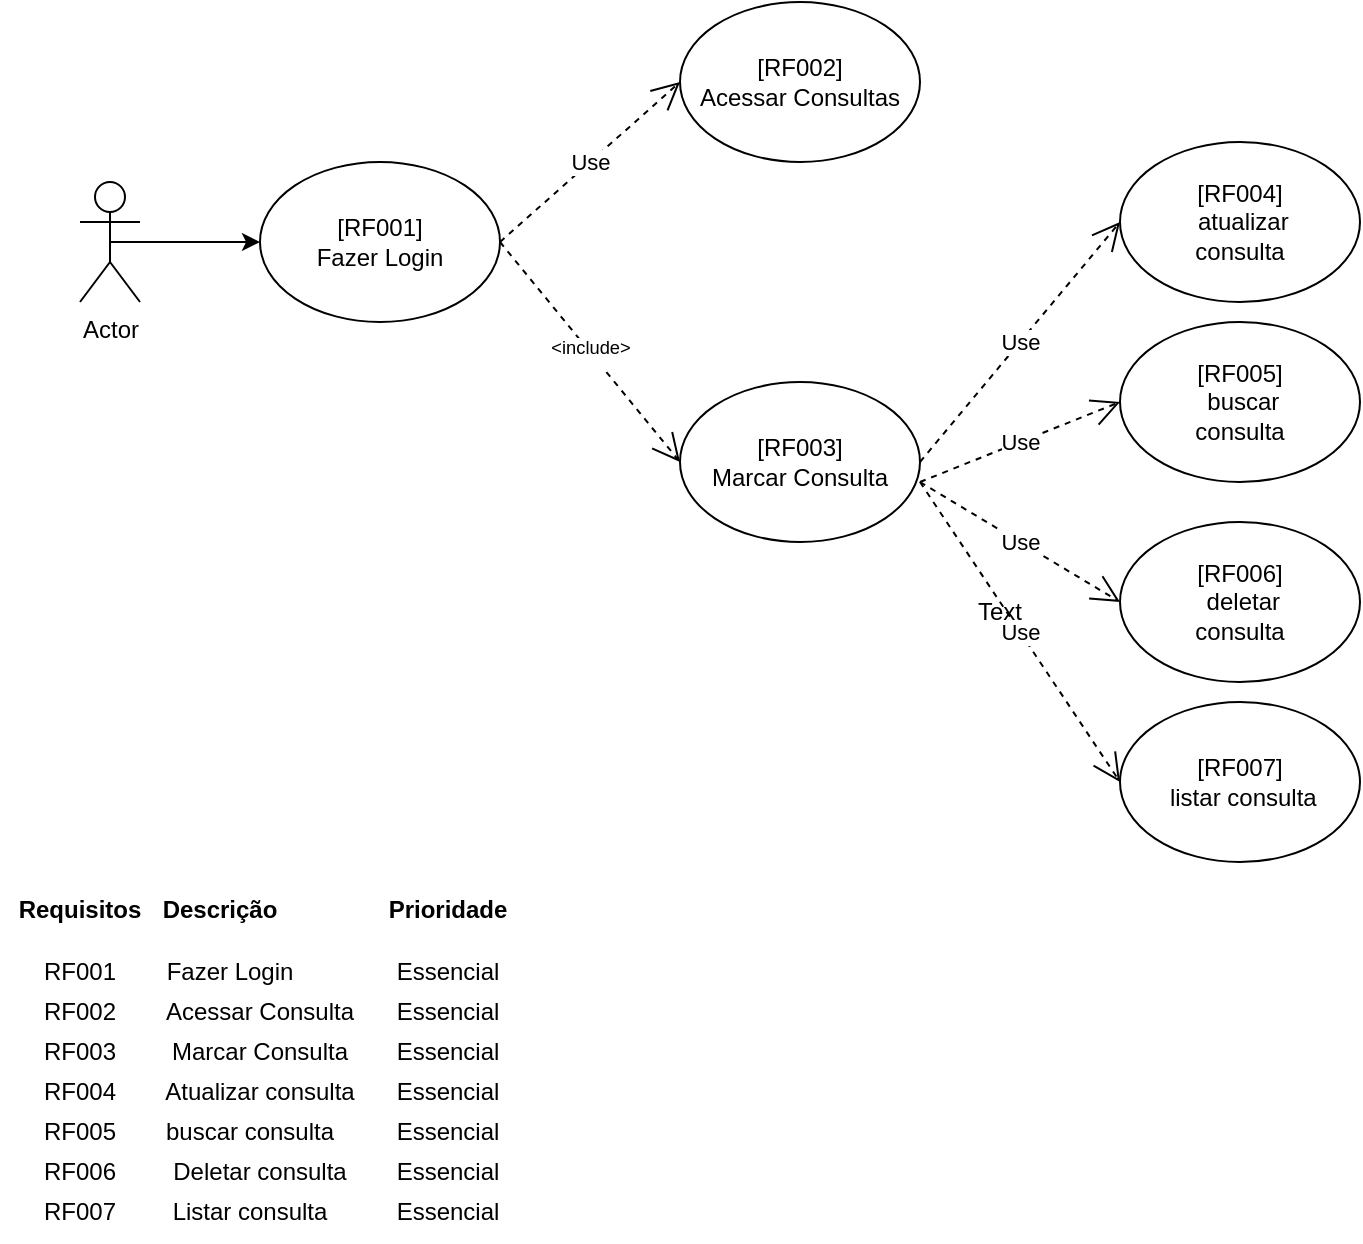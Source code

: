 <mxfile version="18.1.3" type="device"><diagram id="q2nhp93IHgiudmOWzLmR" name="Page-1"><mxGraphModel dx="1422" dy="836" grid="1" gridSize="10" guides="1" tooltips="1" connect="1" arrows="1" fold="1" page="1" pageScale="1" pageWidth="827" pageHeight="1169" math="0" shadow="0"><root><mxCell id="0"/><mxCell id="1" parent="0"/><mxCell id="gcobEzMLARREIhkIhPVs-6" style="edgeStyle=orthogonalEdgeStyle;rounded=0;orthogonalLoop=1;jettySize=auto;html=1;exitX=0.5;exitY=0.5;exitDx=0;exitDy=0;exitPerimeter=0;" edge="1" parent="1" source="gcobEzMLARREIhkIhPVs-1" target="gcobEzMLARREIhkIhPVs-2"><mxGeometry relative="1" as="geometry"/></mxCell><mxCell id="gcobEzMLARREIhkIhPVs-1" value="Actor" style="shape=umlActor;verticalLabelPosition=bottom;verticalAlign=top;html=1;outlineConnect=0;" vertex="1" parent="1"><mxGeometry x="60" y="290" width="30" height="60" as="geometry"/></mxCell><mxCell id="gcobEzMLARREIhkIhPVs-2" value="[RF001]&lt;br&gt;Fazer Login" style="ellipse;whiteSpace=wrap;html=1;" vertex="1" parent="1"><mxGeometry x="150" y="280" width="120" height="80" as="geometry"/></mxCell><mxCell id="gcobEzMLARREIhkIhPVs-7" value="[RF002]&lt;br&gt;Acessar Consultas" style="ellipse;whiteSpace=wrap;html=1;" vertex="1" parent="1"><mxGeometry x="360" y="200" width="120" height="80" as="geometry"/></mxCell><mxCell id="gcobEzMLARREIhkIhPVs-8" value="[RF003]&lt;br&gt;Marcar Consulta" style="ellipse;whiteSpace=wrap;html=1;" vertex="1" parent="1"><mxGeometry x="360" y="390" width="120" height="80" as="geometry"/></mxCell><mxCell id="gcobEzMLARREIhkIhPVs-13" value="&lt;sup&gt;&amp;lt;include&amp;gt;&lt;/sup&gt;" style="endArrow=open;endSize=12;dashed=1;html=1;rounded=0;entryX=0;entryY=0.5;entryDx=0;entryDy=0;exitX=1;exitY=0.5;exitDx=0;exitDy=0;" edge="1" parent="1" source="gcobEzMLARREIhkIhPVs-2" target="gcobEzMLARREIhkIhPVs-8"><mxGeometry width="160" relative="1" as="geometry"><mxPoint x="270" y="359" as="sourcePoint"/><mxPoint x="430" y="359" as="targetPoint"/></mxGeometry></mxCell><mxCell id="gcobEzMLARREIhkIhPVs-19" value="Use" style="endArrow=open;endSize=12;dashed=1;html=1;rounded=0;entryX=0;entryY=0.5;entryDx=0;entryDy=0;" edge="1" parent="1" target="gcobEzMLARREIhkIhPVs-7"><mxGeometry width="160" relative="1" as="geometry"><mxPoint x="270" y="320" as="sourcePoint"/><mxPoint x="430" y="329.47" as="targetPoint"/><Array as="points"/></mxGeometry></mxCell><mxCell id="gcobEzMLARREIhkIhPVs-25" value="Requisitos" style="text;align=center;fontStyle=1;verticalAlign=middle;spacingLeft=3;spacingRight=3;strokeColor=none;rotatable=0;points=[[0,0.5],[1,0.5]];portConstraint=eastwest;" vertex="1" parent="1"><mxGeometry x="20" y="640" width="80" height="26" as="geometry"/></mxCell><mxCell id="gcobEzMLARREIhkIhPVs-26" value="Descrição" style="text;align=center;fontStyle=1;verticalAlign=middle;spacingLeft=3;spacingRight=3;strokeColor=none;rotatable=0;points=[[0,0.5],[1,0.5]];portConstraint=eastwest;" vertex="1" parent="1"><mxGeometry x="90" y="640" width="80" height="26" as="geometry"/></mxCell><mxCell id="gcobEzMLARREIhkIhPVs-27" value="Prioridade" style="text;align=center;fontStyle=1;verticalAlign=middle;spacingLeft=3;spacingRight=3;strokeColor=none;rotatable=0;points=[[0,0.5],[1,0.5]];portConstraint=eastwest;" vertex="1" parent="1"><mxGeometry x="204" y="640" width="80" height="26" as="geometry"/></mxCell><mxCell id="gcobEzMLARREIhkIhPVs-28" value="RF001" style="text;html=1;strokeColor=none;fillColor=none;align=center;verticalAlign=middle;whiteSpace=wrap;rounded=0;" vertex="1" parent="1"><mxGeometry x="30" y="670" width="60" height="30" as="geometry"/></mxCell><mxCell id="gcobEzMLARREIhkIhPVs-29" value="RF002" style="text;html=1;strokeColor=none;fillColor=none;align=center;verticalAlign=middle;whiteSpace=wrap;rounded=0;" vertex="1" parent="1"><mxGeometry x="30" y="690" width="60" height="30" as="geometry"/></mxCell><mxCell id="gcobEzMLARREIhkIhPVs-30" value="RF003" style="text;html=1;strokeColor=none;fillColor=none;align=center;verticalAlign=middle;whiteSpace=wrap;rounded=0;" vertex="1" parent="1"><mxGeometry x="30" y="710" width="60" height="30" as="geometry"/></mxCell><mxCell id="gcobEzMLARREIhkIhPVs-31" value="RF004" style="text;html=1;strokeColor=none;fillColor=none;align=center;verticalAlign=middle;whiteSpace=wrap;rounded=0;" vertex="1" parent="1"><mxGeometry x="30" y="730" width="60" height="30" as="geometry"/></mxCell><mxCell id="gcobEzMLARREIhkIhPVs-32" value="RF007" style="text;html=1;strokeColor=none;fillColor=none;align=center;verticalAlign=middle;whiteSpace=wrap;rounded=0;" vertex="1" parent="1"><mxGeometry x="30" y="790" width="60" height="30" as="geometry"/></mxCell><mxCell id="gcobEzMLARREIhkIhPVs-33" value="Fazer Login" style="text;html=1;strokeColor=none;fillColor=none;align=center;verticalAlign=middle;whiteSpace=wrap;rounded=0;" vertex="1" parent="1"><mxGeometry x="100" y="670" width="70" height="30" as="geometry"/></mxCell><mxCell id="gcobEzMLARREIhkIhPVs-35" value="[RF004]&lt;br&gt;&amp;nbsp;atualizar&lt;br&gt;consulta" style="ellipse;whiteSpace=wrap;html=1;" vertex="1" parent="1"><mxGeometry x="580" y="270" width="120" height="80" as="geometry"/></mxCell><mxCell id="gcobEzMLARREIhkIhPVs-36" value="[RF005]&lt;br&gt;&amp;nbsp;buscar&lt;br&gt;consulta" style="ellipse;whiteSpace=wrap;html=1;" vertex="1" parent="1"><mxGeometry x="580" y="360" width="120" height="80" as="geometry"/></mxCell><mxCell id="gcobEzMLARREIhkIhPVs-37" value="[RF006]&lt;br&gt;&amp;nbsp;deletar&lt;br&gt;consulta" style="ellipse;whiteSpace=wrap;html=1;" vertex="1" parent="1"><mxGeometry x="580" y="460" width="120" height="80" as="geometry"/></mxCell><mxCell id="gcobEzMLARREIhkIhPVs-39" value="Use" style="endArrow=open;endSize=12;dashed=1;html=1;rounded=0;entryX=0;entryY=0.5;entryDx=0;entryDy=0;exitX=1;exitY=0.5;exitDx=0;exitDy=0;" edge="1" parent="1" source="gcobEzMLARREIhkIhPVs-8" target="gcobEzMLARREIhkIhPVs-35"><mxGeometry width="160" relative="1" as="geometry"><mxPoint x="510" y="339.47" as="sourcePoint"/><mxPoint x="600.0" y="340" as="targetPoint"/></mxGeometry></mxCell><mxCell id="gcobEzMLARREIhkIhPVs-40" value="Use" style="endArrow=open;endSize=12;dashed=1;html=1;rounded=0;entryX=0;entryY=0.5;entryDx=0;entryDy=0;" edge="1" parent="1" target="gcobEzMLARREIhkIhPVs-36"><mxGeometry width="160" relative="1" as="geometry"><mxPoint x="480" y="440" as="sourcePoint"/><mxPoint x="580.0" y="420" as="targetPoint"/></mxGeometry></mxCell><mxCell id="gcobEzMLARREIhkIhPVs-41" value="Use" style="endArrow=open;endSize=12;dashed=1;html=1;rounded=0;entryX=0;entryY=0.5;entryDx=0;entryDy=0;" edge="1" parent="1" target="gcobEzMLARREIhkIhPVs-37"><mxGeometry width="160" relative="1" as="geometry"><mxPoint x="480" y="440" as="sourcePoint"/><mxPoint x="620.0" y="360" as="targetPoint"/></mxGeometry></mxCell><mxCell id="gcobEzMLARREIhkIhPVs-43" value="RF005" style="text;html=1;strokeColor=none;fillColor=none;align=center;verticalAlign=middle;whiteSpace=wrap;rounded=0;" vertex="1" parent="1"><mxGeometry x="30" y="750" width="60" height="30" as="geometry"/></mxCell><mxCell id="gcobEzMLARREIhkIhPVs-44" value="RF006" style="text;html=1;strokeColor=none;fillColor=none;align=center;verticalAlign=middle;whiteSpace=wrap;rounded=0;" vertex="1" parent="1"><mxGeometry x="30" y="770" width="60" height="30" as="geometry"/></mxCell><mxCell id="gcobEzMLARREIhkIhPVs-46" value="Acessar Consulta" style="text;html=1;strokeColor=none;fillColor=none;align=center;verticalAlign=middle;whiteSpace=wrap;rounded=0;" vertex="1" parent="1"><mxGeometry x="100" y="690" width="100" height="30" as="geometry"/></mxCell><mxCell id="gcobEzMLARREIhkIhPVs-47" value="Marcar Consulta" style="text;html=1;strokeColor=none;fillColor=none;align=center;verticalAlign=middle;whiteSpace=wrap;rounded=0;" vertex="1" parent="1"><mxGeometry x="100" y="710" width="100" height="30" as="geometry"/></mxCell><mxCell id="gcobEzMLARREIhkIhPVs-48" value="Atualizar consulta" style="text;html=1;strokeColor=none;fillColor=none;align=center;verticalAlign=middle;whiteSpace=wrap;rounded=0;" vertex="1" parent="1"><mxGeometry x="100" y="730" width="100" height="30" as="geometry"/></mxCell><mxCell id="gcobEzMLARREIhkIhPVs-49" value="buscar consulta" style="text;html=1;strokeColor=none;fillColor=none;align=center;verticalAlign=middle;whiteSpace=wrap;rounded=0;" vertex="1" parent="1"><mxGeometry x="100" y="750" width="90" height="30" as="geometry"/></mxCell><mxCell id="gcobEzMLARREIhkIhPVs-50" value="Deletar consulta" style="text;html=1;strokeColor=none;fillColor=none;align=center;verticalAlign=middle;whiteSpace=wrap;rounded=0;" vertex="1" parent="1"><mxGeometry x="100" y="770" width="100" height="30" as="geometry"/></mxCell><mxCell id="gcobEzMLARREIhkIhPVs-51" value="Listar consulta" style="text;html=1;strokeColor=none;fillColor=none;align=center;verticalAlign=middle;whiteSpace=wrap;rounded=0;" vertex="1" parent="1"><mxGeometry x="100" y="790" width="90" height="30" as="geometry"/></mxCell><mxCell id="gcobEzMLARREIhkIhPVs-53" value="[RF007]&lt;br&gt;&amp;nbsp;listar consulta" style="ellipse;whiteSpace=wrap;html=1;" vertex="1" parent="1"><mxGeometry x="580" y="550" width="120" height="80" as="geometry"/></mxCell><mxCell id="gcobEzMLARREIhkIhPVs-54" value="Use" style="endArrow=open;endSize=12;dashed=1;html=1;rounded=0;entryX=0;entryY=0.5;entryDx=0;entryDy=0;" edge="1" parent="1" target="gcobEzMLARREIhkIhPVs-53"><mxGeometry width="160" relative="1" as="geometry"><mxPoint x="480" y="440" as="sourcePoint"/><mxPoint x="550" y="630" as="targetPoint"/></mxGeometry></mxCell><mxCell id="gcobEzMLARREIhkIhPVs-57" value="Text" style="text;html=1;strokeColor=none;fillColor=none;align=center;verticalAlign=middle;whiteSpace=wrap;rounded=0;" vertex="1" parent="1"><mxGeometry x="490" y="490" width="60" height="30" as="geometry"/></mxCell><mxCell id="gcobEzMLARREIhkIhPVs-58" value="Essencial" style="text;html=1;strokeColor=none;fillColor=none;align=center;verticalAlign=middle;whiteSpace=wrap;rounded=0;" vertex="1" parent="1"><mxGeometry x="214" y="670" width="60" height="30" as="geometry"/></mxCell><mxCell id="gcobEzMLARREIhkIhPVs-59" value="Essencial" style="text;html=1;strokeColor=none;fillColor=none;align=center;verticalAlign=middle;whiteSpace=wrap;rounded=0;" vertex="1" parent="1"><mxGeometry x="214" y="690" width="60" height="30" as="geometry"/></mxCell><mxCell id="gcobEzMLARREIhkIhPVs-60" value="Essencial" style="text;html=1;strokeColor=none;fillColor=none;align=center;verticalAlign=middle;whiteSpace=wrap;rounded=0;" vertex="1" parent="1"><mxGeometry x="214" y="790" width="60" height="30" as="geometry"/></mxCell><mxCell id="gcobEzMLARREIhkIhPVs-61" value="Essencial" style="text;html=1;strokeColor=none;fillColor=none;align=center;verticalAlign=middle;whiteSpace=wrap;rounded=0;" vertex="1" parent="1"><mxGeometry x="214" y="710" width="60" height="30" as="geometry"/></mxCell><mxCell id="gcobEzMLARREIhkIhPVs-62" value="Essencial" style="text;html=1;strokeColor=none;fillColor=none;align=center;verticalAlign=middle;whiteSpace=wrap;rounded=0;" vertex="1" parent="1"><mxGeometry x="214" y="730" width="60" height="30" as="geometry"/></mxCell><mxCell id="gcobEzMLARREIhkIhPVs-63" value="Essencial" style="text;html=1;strokeColor=none;fillColor=none;align=center;verticalAlign=middle;whiteSpace=wrap;rounded=0;" vertex="1" parent="1"><mxGeometry x="214" y="750" width="60" height="30" as="geometry"/></mxCell><mxCell id="gcobEzMLARREIhkIhPVs-64" value="Essencial" style="text;html=1;strokeColor=none;fillColor=none;align=center;verticalAlign=middle;whiteSpace=wrap;rounded=0;" vertex="1" parent="1"><mxGeometry x="214" y="770" width="60" height="30" as="geometry"/></mxCell></root></mxGraphModel></diagram></mxfile>